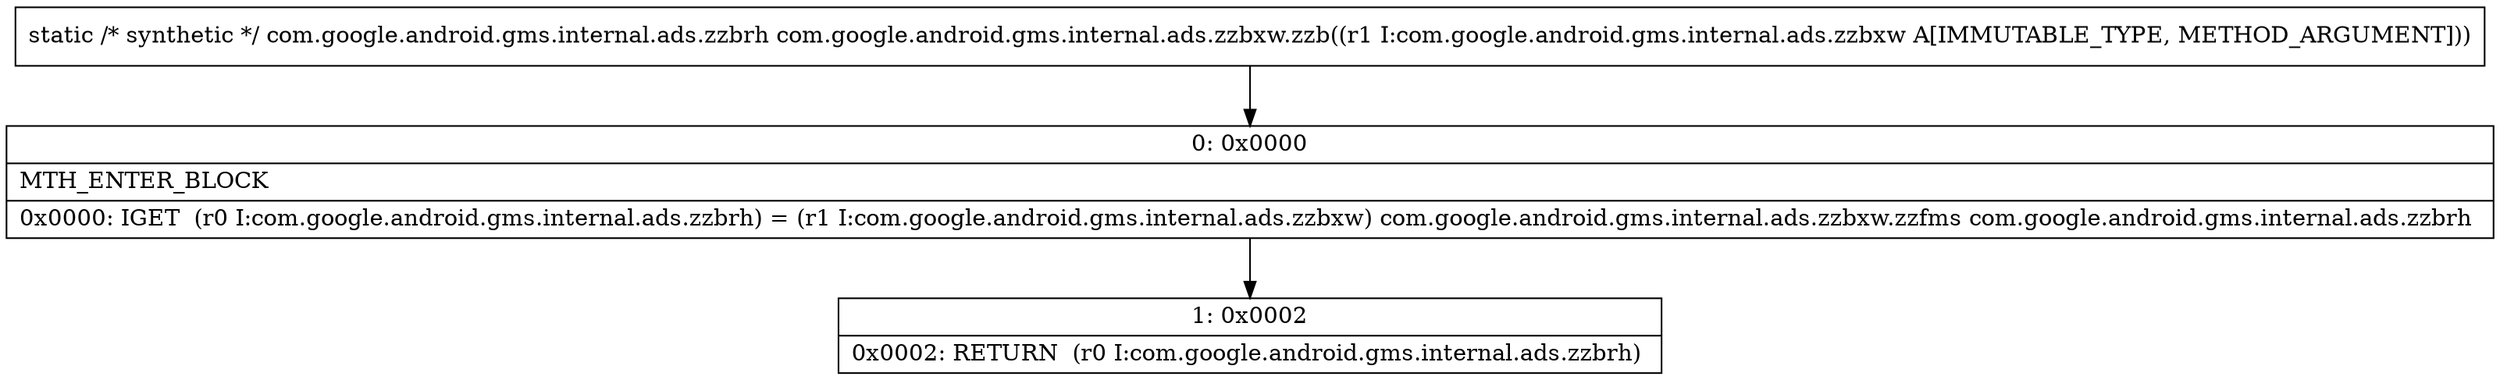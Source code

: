 digraph "CFG forcom.google.android.gms.internal.ads.zzbxw.zzb(Lcom\/google\/android\/gms\/internal\/ads\/zzbxw;)Lcom\/google\/android\/gms\/internal\/ads\/zzbrh;" {
Node_0 [shape=record,label="{0\:\ 0x0000|MTH_ENTER_BLOCK\l|0x0000: IGET  (r0 I:com.google.android.gms.internal.ads.zzbrh) = (r1 I:com.google.android.gms.internal.ads.zzbxw) com.google.android.gms.internal.ads.zzbxw.zzfms com.google.android.gms.internal.ads.zzbrh \l}"];
Node_1 [shape=record,label="{1\:\ 0x0002|0x0002: RETURN  (r0 I:com.google.android.gms.internal.ads.zzbrh) \l}"];
MethodNode[shape=record,label="{static \/* synthetic *\/ com.google.android.gms.internal.ads.zzbrh com.google.android.gms.internal.ads.zzbxw.zzb((r1 I:com.google.android.gms.internal.ads.zzbxw A[IMMUTABLE_TYPE, METHOD_ARGUMENT])) }"];
MethodNode -> Node_0;
Node_0 -> Node_1;
}

